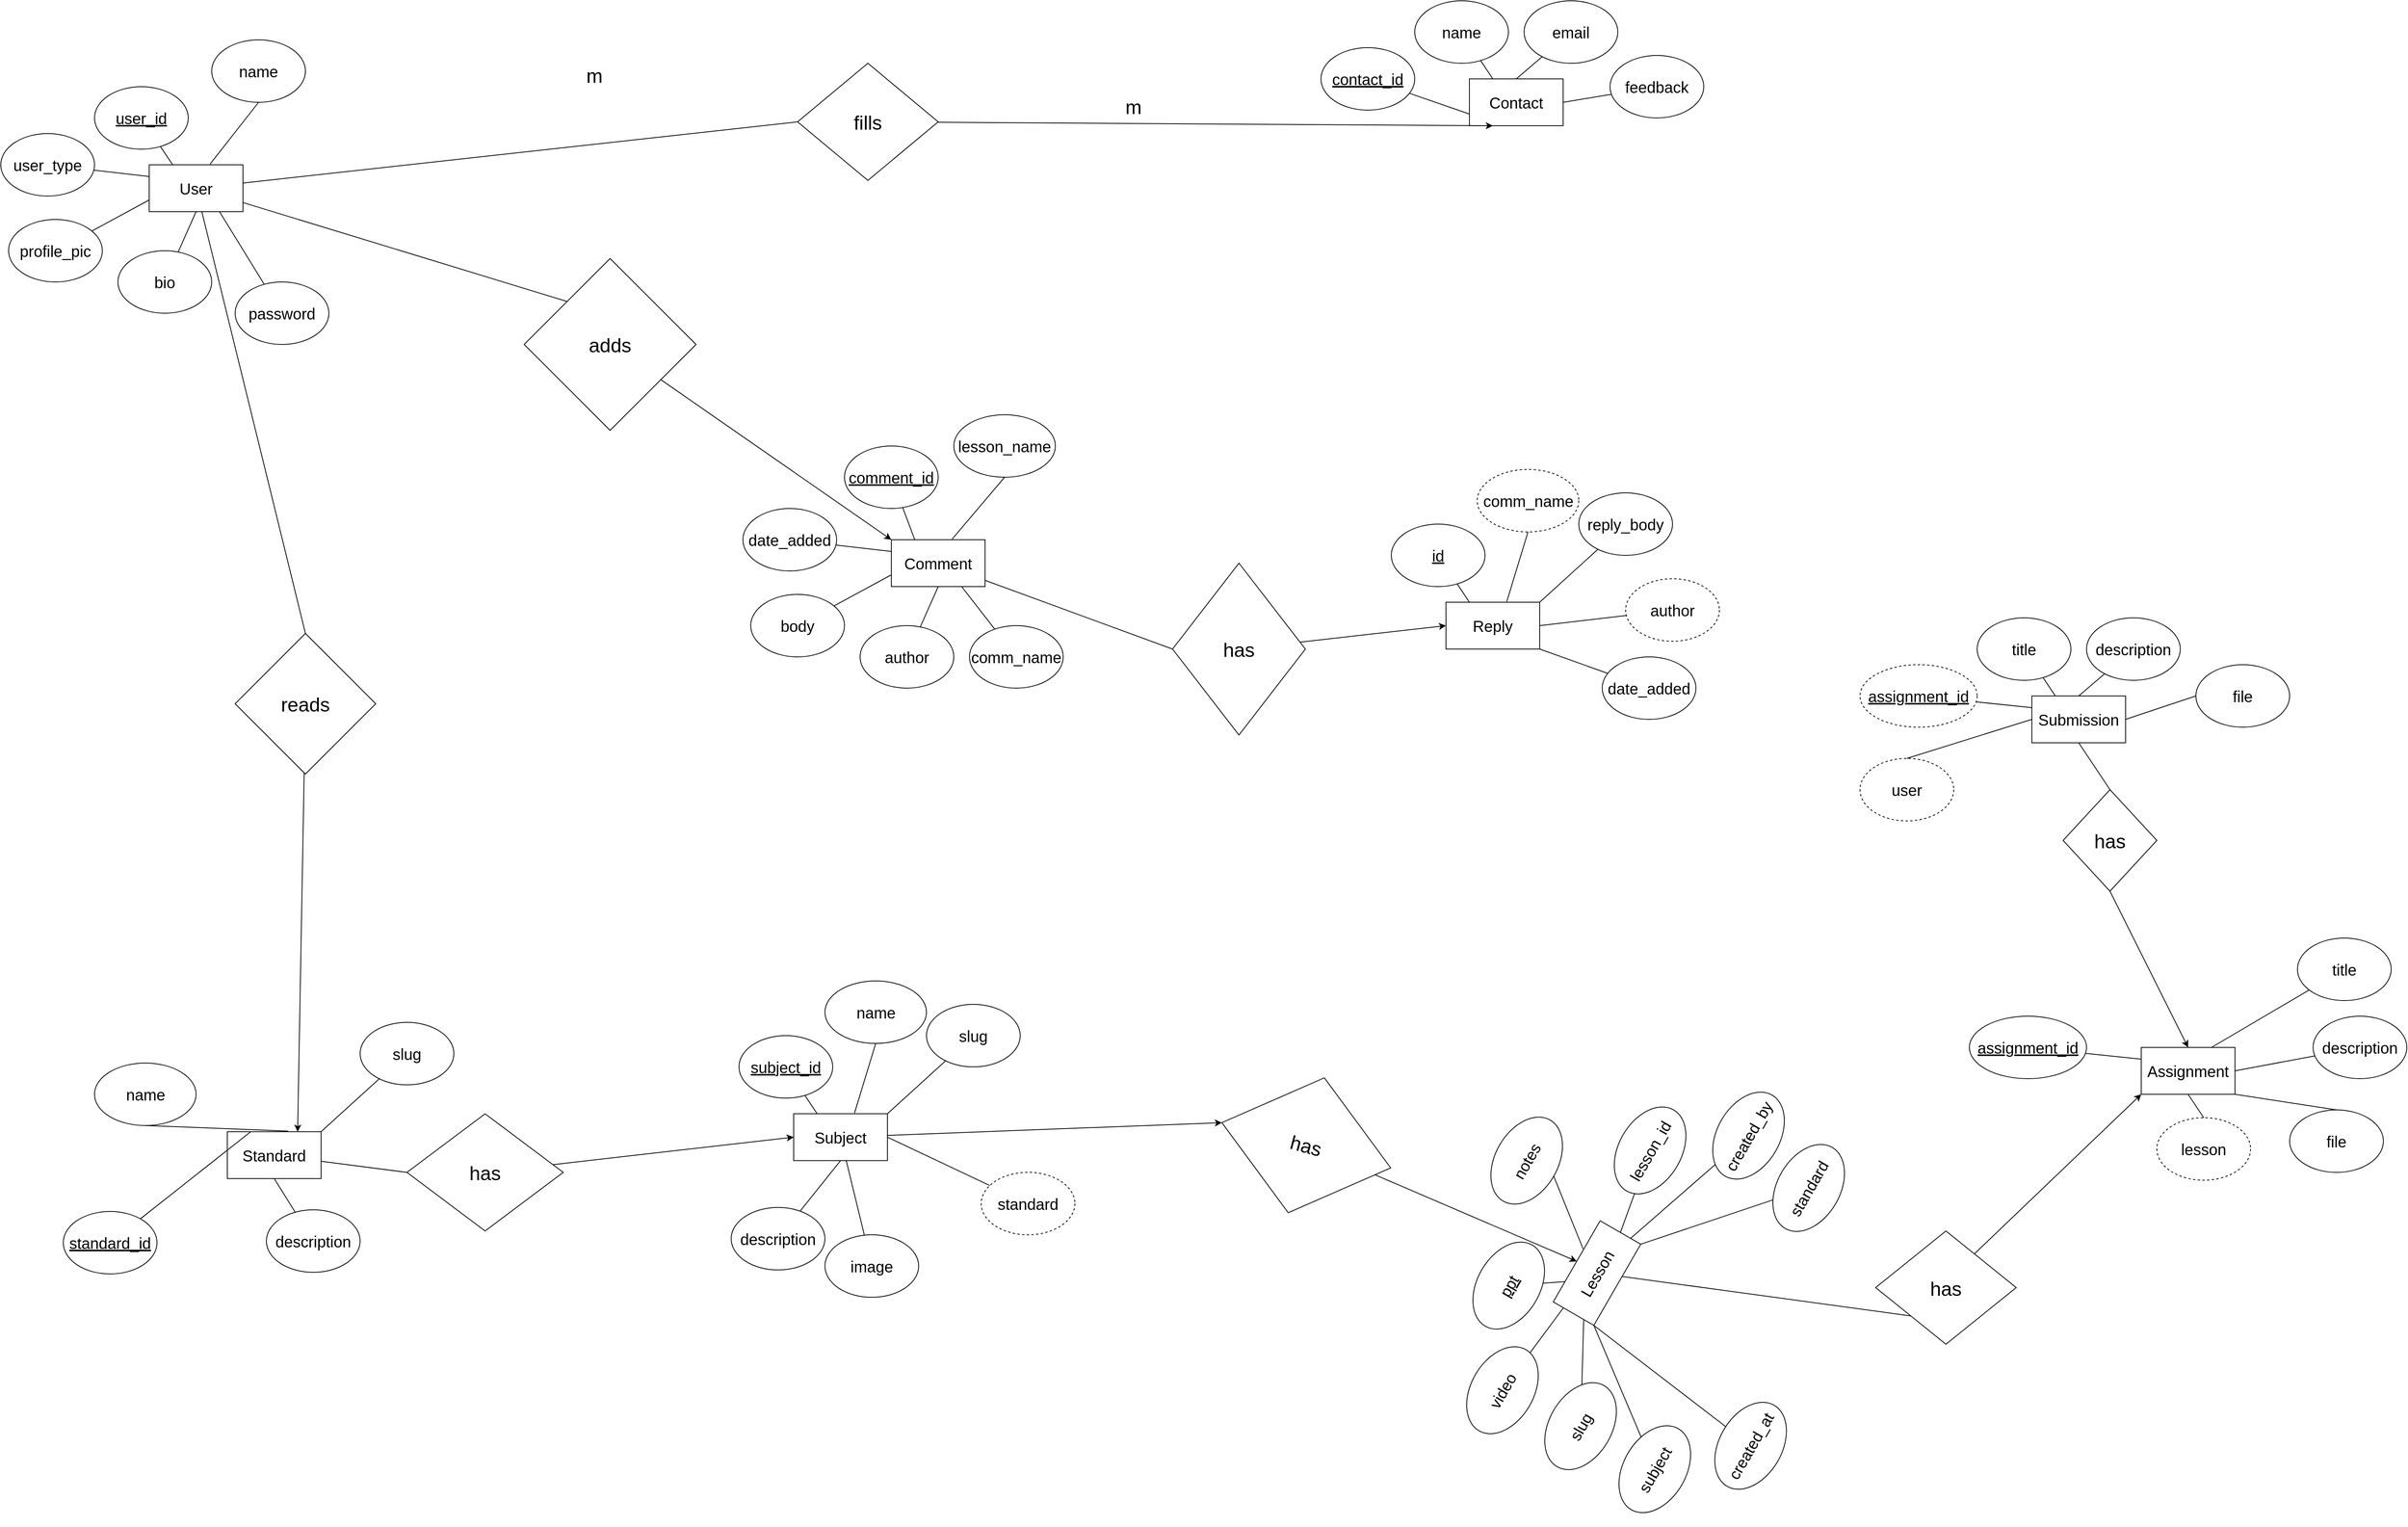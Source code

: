 <mxfile>
    <diagram id="Q6H8XPNYbtDZHGbil2yH" name="Page-1">
        <mxGraphModel dx="4285" dy="1834" grid="1" gridSize="10" guides="1" tooltips="1" connect="1" arrows="1" fold="1" page="1" pageScale="1" pageWidth="850" pageHeight="1100" math="0" shadow="0">
            <root>
                <mxCell id="0"/>
                <mxCell id="1" parent="0"/>
                <mxCell id="144" value="" style="group" parent="1" vertex="1" connectable="0">
                    <mxGeometry x="-30" y="160" width="420" height="390" as="geometry"/>
                </mxCell>
                <mxCell id="4" value="&lt;font style=&quot;font-size: 20px&quot;&gt;User&lt;/font&gt;" style="rounded=0;whiteSpace=wrap;html=1;fontSize=13;" parent="144" vertex="1">
                    <mxGeometry x="190" y="160" width="120" height="60" as="geometry"/>
                </mxCell>
                <mxCell id="38" style="edgeStyle=none;html=1;entryX=0.25;entryY=0;entryDx=0;entryDy=0;fontSize=20;endArrow=0;endFill=1;" parent="144" source="5" target="4" edge="1">
                    <mxGeometry relative="1" as="geometry"/>
                </mxCell>
                <mxCell id="5" value="&lt;u&gt;user_id&lt;/u&gt;" style="ellipse;whiteSpace=wrap;html=1;fontSize=20;" parent="144" vertex="1">
                    <mxGeometry x="120" y="60" width="120" height="80" as="geometry"/>
                </mxCell>
                <mxCell id="39" style="edgeStyle=none;html=1;entryX=0;entryY=0.25;entryDx=0;entryDy=0;fontSize=20;endArrow=0&#10;;endFill=1;" parent="144" source="6" target="4" edge="1">
                    <mxGeometry relative="1" as="geometry"/>
                </mxCell>
                <mxCell id="6" value="user_type" style="ellipse;whiteSpace=wrap;html=1;fontSize=20;" parent="144" vertex="1">
                    <mxGeometry y="120" width="120" height="80" as="geometry"/>
                </mxCell>
                <mxCell id="40" style="edgeStyle=none;html=1;entryX=0;entryY=0.75;entryDx=0;entryDy=0;fontSize=20;endArrow=0;endFill=1;" parent="144" source="7" target="4" edge="1">
                    <mxGeometry relative="1" as="geometry"/>
                </mxCell>
                <mxCell id="7" value="profile_pic" style="ellipse;whiteSpace=wrap;html=1;fontSize=20;" parent="144" vertex="1">
                    <mxGeometry x="10" y="230" width="120" height="80" as="geometry"/>
                </mxCell>
                <mxCell id="41" style="edgeStyle=none;shape=connector;rounded=1;html=1;entryX=0.5;entryY=1;entryDx=0;entryDy=0;labelBackgroundColor=default;fontFamily=Helvetica;fontSize=20;fontColor=default;endArrow=0;endFill=1;strokeColor=default;" parent="144" source="8" target="4" edge="1">
                    <mxGeometry relative="1" as="geometry"/>
                </mxCell>
                <mxCell id="8" value="bio" style="ellipse;whiteSpace=wrap;html=1;fontSize=20;" parent="144" vertex="1">
                    <mxGeometry x="150" y="270" width="120" height="80" as="geometry"/>
                </mxCell>
                <mxCell id="9" value="name" style="ellipse;whiteSpace=wrap;html=1;fontSize=20;" parent="144" vertex="1">
                    <mxGeometry x="270" width="120" height="80" as="geometry"/>
                </mxCell>
                <mxCell id="31" value="" style="endArrow=none;html=1;fontSize=20;exitX=0.649;exitY=-0.014;exitDx=0;exitDy=0;entryX=0.5;entryY=1;entryDx=0;entryDy=0;exitPerimeter=0;" parent="144" source="4" target="9" edge="1">
                    <mxGeometry width="50" height="50" relative="1" as="geometry">
                        <mxPoint x="260" y="120" as="sourcePoint"/>
                        <mxPoint x="310" y="70" as="targetPoint"/>
                    </mxGeometry>
                </mxCell>
                <mxCell id="10" value="password" style="ellipse;whiteSpace=wrap;html=1;fontSize=20;" parent="144" vertex="1">
                    <mxGeometry x="300" y="310" width="120" height="80" as="geometry"/>
                </mxCell>
                <mxCell id="42" style="edgeStyle=none;shape=connector;rounded=1;html=1;entryX=0.75;entryY=1;entryDx=0;entryDy=0;labelBackgroundColor=default;fontFamily=Helvetica;fontSize=20;fontColor=default;endArrow=0;endFill=1;strokeColor=default;" parent="144" source="10" target="4" edge="1">
                    <mxGeometry relative="1" as="geometry"/>
                </mxCell>
                <mxCell id="147" value="" style="group" parent="1" vertex="1" connectable="0">
                    <mxGeometry x="920" y="640" width="410" height="350" as="geometry"/>
                </mxCell>
                <mxCell id="68" value="&lt;font style=&quot;font-size: 20px&quot;&gt;Comment&lt;/font&gt;" style="rounded=0;whiteSpace=wrap;html=1;fontSize=13;" parent="147" vertex="1">
                    <mxGeometry x="190" y="160" width="120" height="60" as="geometry"/>
                </mxCell>
                <mxCell id="69" style="edgeStyle=none;html=1;entryX=0.25;entryY=0;entryDx=0;entryDy=0;fontSize=20;endArrow=0;endFill=1;" parent="147" source="70" target="68" edge="1">
                    <mxGeometry relative="1" as="geometry"/>
                </mxCell>
                <mxCell id="70" value="&lt;u&gt;comment_id&lt;/u&gt;" style="ellipse;whiteSpace=wrap;html=1;fontSize=20;" parent="147" vertex="1">
                    <mxGeometry x="130" y="40" width="120" height="80" as="geometry"/>
                </mxCell>
                <mxCell id="71" style="edgeStyle=none;html=1;entryX=0;entryY=0.25;entryDx=0;entryDy=0;fontSize=20;endArrow=0&#10;;endFill=1;" parent="147" source="72" target="68" edge="1">
                    <mxGeometry relative="1" as="geometry"/>
                </mxCell>
                <mxCell id="72" value="date_added" style="ellipse;whiteSpace=wrap;html=1;fontSize=20;" parent="147" vertex="1">
                    <mxGeometry y="120" width="120" height="80" as="geometry"/>
                </mxCell>
                <mxCell id="73" style="edgeStyle=none;html=1;entryX=0;entryY=0.75;entryDx=0;entryDy=0;fontSize=20;endArrow=0;endFill=1;" parent="147" source="74" target="68" edge="1">
                    <mxGeometry relative="1" as="geometry"/>
                </mxCell>
                <mxCell id="74" value="body" style="ellipse;whiteSpace=wrap;html=1;fontSize=20;" parent="147" vertex="1">
                    <mxGeometry x="10" y="230" width="120" height="80" as="geometry"/>
                </mxCell>
                <mxCell id="75" style="edgeStyle=none;shape=connector;rounded=1;html=1;entryX=0.5;entryY=1;entryDx=0;entryDy=0;labelBackgroundColor=default;fontFamily=Helvetica;fontSize=20;fontColor=default;endArrow=0;endFill=1;strokeColor=default;" parent="147" source="76" target="68" edge="1">
                    <mxGeometry relative="1" as="geometry"/>
                </mxCell>
                <mxCell id="76" value="author" style="ellipse;whiteSpace=wrap;html=1;fontSize=20;" parent="147" vertex="1">
                    <mxGeometry x="150" y="270" width="120" height="80" as="geometry"/>
                </mxCell>
                <mxCell id="77" value="lesson_name" style="ellipse;whiteSpace=wrap;html=1;fontSize=20;" parent="147" vertex="1">
                    <mxGeometry x="270" width="130" height="80" as="geometry"/>
                </mxCell>
                <mxCell id="78" style="edgeStyle=none;shape=connector;rounded=1;html=1;entryX=0.75;entryY=1;entryDx=0;entryDy=0;labelBackgroundColor=default;fontFamily=Helvetica;fontSize=20;fontColor=default;endArrow=0;endFill=1;strokeColor=default;" parent="147" source="79" target="68" edge="1">
                    <mxGeometry relative="1" as="geometry"/>
                </mxCell>
                <mxCell id="79" value="comm_name" style="ellipse;whiteSpace=wrap;html=1;fontSize=20;" parent="147" vertex="1">
                    <mxGeometry x="290" y="270" width="120" height="80" as="geometry"/>
                </mxCell>
                <mxCell id="80" value="" style="endArrow=none;html=1;fontSize=20;exitX=0.649;exitY=-0.014;exitDx=0;exitDy=0;entryX=0.5;entryY=1;entryDx=0;entryDy=0;exitPerimeter=0;" parent="147" source="68" target="77" edge="1">
                    <mxGeometry width="50" height="50" relative="1" as="geometry">
                        <mxPoint x="260" y="120" as="sourcePoint"/>
                        <mxPoint x="310" y="70" as="targetPoint"/>
                    </mxGeometry>
                </mxCell>
                <mxCell id="149" value="" style="group" parent="1" vertex="1" connectable="0">
                    <mxGeometry x="1750" y="710" width="420" height="320" as="geometry"/>
                </mxCell>
                <mxCell id="81" value="&lt;font style=&quot;font-size: 20px&quot;&gt;Reply&lt;/font&gt;" style="rounded=0;whiteSpace=wrap;html=1;fontSize=13;" parent="149" vertex="1">
                    <mxGeometry x="70" y="170" width="120" height="60" as="geometry"/>
                </mxCell>
                <mxCell id="82" style="edgeStyle=none;html=1;entryX=0.25;entryY=0;entryDx=0;entryDy=0;fontSize=20;endArrow=0;endFill=1;" parent="149" source="83" target="81" edge="1">
                    <mxGeometry relative="1" as="geometry"/>
                </mxCell>
                <mxCell id="83" value="&lt;u&gt;id&lt;/u&gt;" style="ellipse;whiteSpace=wrap;html=1;fontSize=20;" parent="149" vertex="1">
                    <mxGeometry y="70" width="120" height="80" as="geometry"/>
                </mxCell>
                <mxCell id="84" style="edgeStyle=none;html=1;entryX=1;entryY=1;entryDx=0;entryDy=0;fontSize=20;endArrow=0&#10;;endFill=1;" parent="149" source="85" target="81" edge="1">
                    <mxGeometry relative="1" as="geometry"/>
                </mxCell>
                <mxCell id="85" value="date_added" style="ellipse;whiteSpace=wrap;html=1;fontSize=20;" parent="149" vertex="1">
                    <mxGeometry x="270" y="240" width="120" height="80" as="geometry"/>
                </mxCell>
                <mxCell id="88" style="edgeStyle=none;shape=connector;rounded=1;html=1;entryX=1;entryY=0.5;entryDx=0;entryDy=0;labelBackgroundColor=default;fontFamily=Helvetica;fontSize=20;fontColor=default;endArrow=0;endFill=1;strokeColor=default;" parent="149" source="89" target="81" edge="1">
                    <mxGeometry relative="1" as="geometry"/>
                </mxCell>
                <mxCell id="89" value="author" style="ellipse;whiteSpace=wrap;html=1;fontSize=20;dashed=1;" parent="149" vertex="1">
                    <mxGeometry x="300" y="140" width="120" height="80" as="geometry"/>
                </mxCell>
                <mxCell id="90" value="comm_name" style="ellipse;whiteSpace=dotted;html=1;fontSize=20;dashed=1;" parent="149" vertex="1">
                    <mxGeometry x="110" width="130" height="80" as="geometry"/>
                </mxCell>
                <mxCell id="91" style="edgeStyle=none;shape=connector;rounded=1;html=1;entryX=1;entryY=0;entryDx=0;entryDy=0;labelBackgroundColor=default;fontFamily=Helvetica;fontSize=20;fontColor=default;endArrow=0;endFill=1;strokeColor=default;" parent="149" source="92" target="81" edge="1">
                    <mxGeometry relative="1" as="geometry"/>
                </mxCell>
                <mxCell id="92" value="reply_body" style="ellipse;whiteSpace=wrap;html=1;fontSize=20;" parent="149" vertex="1">
                    <mxGeometry x="240" y="30" width="120" height="80" as="geometry"/>
                </mxCell>
                <mxCell id="93" value="" style="endArrow=none;html=1;fontSize=20;exitX=0.649;exitY=-0.014;exitDx=0;exitDy=0;entryX=0.5;entryY=1;entryDx=0;entryDy=0;exitPerimeter=0;" parent="149" source="81" target="90" edge="1">
                    <mxGeometry width="50" height="50" relative="1" as="geometry">
                        <mxPoint x="140" y="130" as="sourcePoint"/>
                        <mxPoint x="190" y="80" as="targetPoint"/>
                    </mxGeometry>
                </mxCell>
                <mxCell id="157" style="edgeStyle=none;rounded=0;html=1;entryX=0;entryY=0;entryDx=0;entryDy=0;fontSize=25;startArrow=none;" parent="1" source="158" target="68" edge="1">
                    <mxGeometry relative="1" as="geometry"/>
                </mxCell>
                <mxCell id="158" value="adds" style="rhombus;whiteSpace=wrap;html=1;fontSize=25;" parent="1" vertex="1">
                    <mxGeometry x="640" y="440" width="220" height="220" as="geometry"/>
                </mxCell>
                <mxCell id="159" value="" style="edgeStyle=none;rounded=0;html=1;entryX=0;entryY=0;entryDx=0;entryDy=0;fontSize=25;endArrow=none;" parent="1" source="4" target="158" edge="1">
                    <mxGeometry relative="1" as="geometry">
                        <mxPoint x="293.729" y="210" as="sourcePoint"/>
                        <mxPoint x="1110" y="770" as="targetPoint"/>
                    </mxGeometry>
                </mxCell>
                <mxCell id="160" style="edgeStyle=none;rounded=0;html=1;entryX=0;entryY=0.5;entryDx=0;entryDy=0;fontSize=25;startArrow=none;" parent="1" source="161" target="81" edge="1">
                    <mxGeometry relative="1" as="geometry"/>
                </mxCell>
                <mxCell id="161" value="has" style="rhombus;whiteSpace=wrap;html=1;fontSize=25;" parent="1" vertex="1">
                    <mxGeometry x="1470" y="830" width="170" height="220" as="geometry"/>
                </mxCell>
                <mxCell id="162" value="" style="edgeStyle=none;rounded=0;html=1;entryX=0;entryY=0.5;entryDx=0;entryDy=0;fontSize=25;endArrow=none;" parent="1" source="68" target="161" edge="1">
                    <mxGeometry relative="1" as="geometry">
                        <mxPoint x="1230" y="812.353" as="sourcePoint"/>
                        <mxPoint x="1850" y="940" as="targetPoint"/>
                    </mxGeometry>
                </mxCell>
                <mxCell id="215" value="" style="group" parent="1" vertex="1" connectable="0">
                    <mxGeometry x="1660" y="110" width="490" height="160" as="geometry"/>
                </mxCell>
                <mxCell id="216" value="&lt;font style=&quot;font-size: 20px&quot;&gt;Contact&lt;/font&gt;" style="rounded=0;whiteSpace=wrap;html=1;fontSize=13;" parent="215" vertex="1">
                    <mxGeometry x="190" y="100" width="120" height="60" as="geometry"/>
                </mxCell>
                <mxCell id="217" style="edgeStyle=none;shape=connector;rounded=1;html=1;entryX=0.25;entryY=0;entryDx=0;entryDy=0;labelBackgroundColor=default;fontFamily=Helvetica;fontSize=20;fontColor=default;endArrow=0;endFill=1;strokeColor=default;" parent="215" source="218" target="216" edge="1">
                    <mxGeometry relative="1" as="geometry"/>
                </mxCell>
                <mxCell id="218" value="name" style="ellipse;whiteSpace=wrap;html=1;fontSize=20;" parent="215" vertex="1">
                    <mxGeometry x="120" width="120" height="80" as="geometry"/>
                </mxCell>
                <mxCell id="219" style="edgeStyle=none;shape=connector;rounded=1;html=1;entryX=0;entryY=0.75;entryDx=0;entryDy=0;labelBackgroundColor=default;fontFamily=Helvetica;fontSize=20;fontColor=default;endArrow=0;endFill=1;strokeColor=default;" parent="215" source="220" target="216" edge="1">
                    <mxGeometry relative="1" as="geometry"/>
                </mxCell>
                <mxCell id="220" value="&lt;u&gt;contact_id&lt;/u&gt;" style="ellipse;whiteSpace=wrap;html=1;fontSize=20;" parent="215" vertex="1">
                    <mxGeometry y="60" width="120" height="80" as="geometry"/>
                </mxCell>
                <mxCell id="221" style="edgeStyle=none;shape=connector;rounded=1;html=1;entryX=0.5;entryY=0;entryDx=0;entryDy=0;labelBackgroundColor=default;fontFamily=Helvetica;fontSize=20;fontColor=default;endArrow=0;endFill=1;strokeColor=default;" parent="215" source="222" target="216" edge="1">
                    <mxGeometry relative="1" as="geometry"/>
                </mxCell>
                <mxCell id="222" value="email" style="ellipse;whiteSpace=wrap;html=1;fontSize=20;" parent="215" vertex="1">
                    <mxGeometry x="260" width="120" height="80" as="geometry"/>
                </mxCell>
                <mxCell id="223" style="edgeStyle=none;shape=connector;rounded=1;html=1;entryX=1;entryY=0.5;entryDx=0;entryDy=0;labelBackgroundColor=default;fontFamily=Helvetica;fontSize=20;fontColor=default;endArrow=0;endFill=1;strokeColor=default;" parent="215" source="224" target="216" edge="1">
                    <mxGeometry relative="1" as="geometry"/>
                </mxCell>
                <mxCell id="224" value="feedback" style="ellipse;whiteSpace=wrap;html=1;fontSize=20;" parent="215" vertex="1">
                    <mxGeometry x="370" y="70" width="120" height="80" as="geometry"/>
                </mxCell>
                <mxCell id="225" value="" style="group" parent="1" vertex="1" connectable="0">
                    <mxGeometry x="190" y="1387.91" width="360" height="350" as="geometry"/>
                </mxCell>
                <mxCell id="226" value="&lt;font style=&quot;font-size: 20px&quot;&gt;Standard&lt;/font&gt;" style="rounded=0;whiteSpace=wrap;html=1;fontSize=13;" parent="225" vertex="1">
                    <mxGeometry x="70" y="170" width="120" height="60" as="geometry"/>
                </mxCell>
                <mxCell id="230" style="edgeStyle=none;shape=connector;rounded=1;html=1;entryX=1;entryY=0;entryDx=0;entryDy=0;labelBackgroundColor=default;fontFamily=Helvetica;fontSize=20;fontColor=default;endArrow=0;endFill=1;strokeColor=default;" parent="225" source="231" target="226" edge="1">
                    <mxGeometry relative="1" as="geometry"/>
                </mxCell>
                <mxCell id="231" value="slug" style="ellipse;whiteSpace=wrap;html=1;fontSize=20;" parent="225" vertex="1">
                    <mxGeometry x="240" y="30" width="120" height="80" as="geometry"/>
                </mxCell>
                <mxCell id="233" style="edgeStyle=none;html=1;entryX=0.5;entryY=1;entryDx=0;entryDy=0;fontSize=20;endArrow=0&#10;;endFill=1;" parent="225" source="234" target="226" edge="1">
                    <mxGeometry relative="1" as="geometry">
                        <mxPoint x="40" y="260" as="targetPoint"/>
                    </mxGeometry>
                </mxCell>
                <mxCell id="234" value="description" style="ellipse;whiteSpace=wrap;html=1;fontSize=20;" parent="225" vertex="1">
                    <mxGeometry x="120" y="270" width="120" height="80" as="geometry"/>
                </mxCell>
                <mxCell id="235" value="" style="group" parent="1" vertex="1" connectable="0">
                    <mxGeometry x="915" y="1364.91" width="420" height="405" as="geometry"/>
                </mxCell>
                <mxCell id="236" value="&lt;font style=&quot;font-size: 20px&quot;&gt;Subject&lt;/font&gt;" style="rounded=0;whiteSpace=wrap;html=1;fontSize=13;" parent="235" vertex="1">
                    <mxGeometry x="70" y="170" width="120" height="60" as="geometry"/>
                </mxCell>
                <mxCell id="237" style="edgeStyle=none;html=1;entryX=0.25;entryY=0;entryDx=0;entryDy=0;fontSize=20;endArrow=0;endFill=1;" parent="235" source="238" target="236" edge="1">
                    <mxGeometry relative="1" as="geometry"/>
                </mxCell>
                <mxCell id="238" value="&lt;u&gt;subject_id&lt;/u&gt;" style="ellipse;whiteSpace=wrap;html=1;fontSize=20;" parent="235" vertex="1">
                    <mxGeometry y="70" width="120" height="80" as="geometry"/>
                </mxCell>
                <mxCell id="241" style="edgeStyle=none;shape=connector;rounded=1;html=1;entryX=1;entryY=0.5;entryDx=0;entryDy=0;labelBackgroundColor=default;fontFamily=Helvetica;fontSize=20;fontColor=default;endArrow=0;endFill=1;strokeColor=default;" parent="235" source="242" target="236" edge="1">
                    <mxGeometry relative="1" as="geometry"/>
                </mxCell>
                <mxCell id="242" value="standard" style="ellipse;whiteSpace=wrap;html=1;fontSize=20;dashed=1;" parent="235" vertex="1">
                    <mxGeometry x="310" y="245" width="120" height="80" as="geometry"/>
                </mxCell>
                <mxCell id="243" value="name" style="ellipse;whiteSpace=dotted;html=1;fontSize=20;" parent="235" vertex="1">
                    <mxGeometry x="110" width="130" height="80" as="geometry"/>
                </mxCell>
                <mxCell id="244" style="edgeStyle=none;shape=connector;rounded=1;html=1;entryX=1;entryY=0;entryDx=0;entryDy=0;labelBackgroundColor=default;fontFamily=Helvetica;fontSize=20;fontColor=default;endArrow=0;endFill=1;strokeColor=default;" parent="235" source="245" target="236" edge="1">
                    <mxGeometry relative="1" as="geometry"/>
                </mxCell>
                <mxCell id="245" value="slug" style="ellipse;whiteSpace=wrap;html=1;fontSize=20;" parent="235" vertex="1">
                    <mxGeometry x="240" y="30" width="120" height="80" as="geometry"/>
                </mxCell>
                <mxCell id="246" value="" style="endArrow=none;html=1;fontSize=20;exitX=0.649;exitY=-0.014;exitDx=0;exitDy=0;entryX=0.5;entryY=1;entryDx=0;entryDy=0;exitPerimeter=0;" parent="235" source="236" target="243" edge="1">
                    <mxGeometry width="50" height="50" relative="1" as="geometry">
                        <mxPoint x="140" y="130" as="sourcePoint"/>
                        <mxPoint x="190" y="80" as="targetPoint"/>
                    </mxGeometry>
                </mxCell>
                <mxCell id="247" style="edgeStyle=none;html=1;entryX=0.5;entryY=1;entryDx=0;entryDy=0;fontSize=20;endArrow=0&#10;;endFill=1;" parent="235" source="248" target="236" edge="1">
                    <mxGeometry relative="1" as="geometry">
                        <mxPoint x="40" y="260" as="targetPoint"/>
                    </mxGeometry>
                </mxCell>
                <mxCell id="248" value="description" style="ellipse;whiteSpace=wrap;html=1;fontSize=20;" parent="235" vertex="1">
                    <mxGeometry x="-10" y="290" width="120" height="80" as="geometry"/>
                </mxCell>
                <mxCell id="240" value="image" style="ellipse;whiteSpace=wrap;html=1;fontSize=20;" parent="235" vertex="1">
                    <mxGeometry x="110" y="325" width="120" height="80" as="geometry"/>
                </mxCell>
                <mxCell id="239" style="edgeStyle=none;html=1;fontSize=20;endArrow=0&#10;;endFill=1;" parent="235" source="240" target="236" edge="1">
                    <mxGeometry relative="1" as="geometry"/>
                </mxCell>
                <mxCell id="327" value="" style="group" parent="1" vertex="1" connectable="0">
                    <mxGeometry x="2490" y="1350" width="530" height="270" as="geometry"/>
                </mxCell>
                <mxCell id="328" value="&lt;font style=&quot;font-size: 20px&quot;&gt;Assignment&lt;/font&gt;" style="rounded=0;whiteSpace=wrap;html=1;fontSize=13;" parent="327" vertex="1">
                    <mxGeometry x="220" y="100" width="120" height="60" as="geometry"/>
                </mxCell>
                <mxCell id="329" style="edgeStyle=none;shape=connector;rounded=1;html=1;entryX=0.75;entryY=0;entryDx=0;entryDy=0;labelBackgroundColor=default;fontFamily=Helvetica;fontSize=20;fontColor=default;endArrow=0;endFill=1;strokeColor=default;" parent="327" source="330" target="328" edge="1">
                    <mxGeometry relative="1" as="geometry"/>
                </mxCell>
                <mxCell id="330" value="title" style="ellipse;whiteSpace=wrap;html=1;fontSize=20;" parent="327" vertex="1">
                    <mxGeometry x="420" y="-40" width="120" height="80" as="geometry"/>
                </mxCell>
                <mxCell id="331" style="edgeStyle=none;shape=connector;rounded=1;html=1;entryX=0;entryY=0.25;entryDx=0;entryDy=0;labelBackgroundColor=default;fontFamily=Helvetica;fontSize=20;fontColor=default;endArrow=0;endFill=1;strokeColor=default;" parent="327" source="332" target="328" edge="1">
                    <mxGeometry relative="1" as="geometry"/>
                </mxCell>
                <mxCell id="332" value="&lt;u&gt;assignment_id&lt;/u&gt;" style="ellipse;whiteSpace=wrap;html=1;fontSize=20;" parent="327" vertex="1">
                    <mxGeometry y="60" width="150" height="80" as="geometry"/>
                </mxCell>
                <mxCell id="333" style="edgeStyle=none;shape=connector;rounded=1;html=1;entryX=1;entryY=0.5;entryDx=0;entryDy=0;labelBackgroundColor=default;fontFamily=Helvetica;fontSize=20;fontColor=default;endArrow=0;endFill=1;strokeColor=default;" parent="327" source="334" target="328" edge="1">
                    <mxGeometry relative="1" as="geometry"/>
                </mxCell>
                <mxCell id="334" value="description" style="ellipse;whiteSpace=wrap;html=1;fontSize=20;" parent="327" vertex="1">
                    <mxGeometry x="440" y="60" width="120" height="80" as="geometry"/>
                </mxCell>
                <mxCell id="337" value="&lt;font style=&quot;font-size: 20px&quot;&gt;file&lt;/font&gt;" style="ellipse;whiteSpace=wrap;html=1;" parent="327" vertex="1">
                    <mxGeometry x="410" y="180" width="120" height="80" as="geometry"/>
                </mxCell>
                <mxCell id="338" value="&lt;font style=&quot;font-size: 20px&quot;&gt;lesson&lt;/font&gt;" style="ellipse;whiteSpace=wrap;html=1;dashed=1;" parent="327" vertex="1">
                    <mxGeometry x="240" y="190" width="120" height="80" as="geometry"/>
                </mxCell>
                <mxCell id="339" style="edgeStyle=none;shape=connector;rounded=1;html=1;entryX=0.5;entryY=1;entryDx=0;entryDy=0;labelBackgroundColor=default;fontFamily=Helvetica;fontSize=20;fontColor=default;endArrow=0;endFill=1;strokeColor=default;exitX=0.5;exitY=0;exitDx=0;exitDy=0;" parent="327" source="338" target="328" edge="1">
                    <mxGeometry relative="1" as="geometry">
                        <mxPoint x="149.824" y="130.118" as="sourcePoint"/>
                        <mxPoint x="230" y="155" as="targetPoint"/>
                    </mxGeometry>
                </mxCell>
                <mxCell id="340" style="edgeStyle=none;shape=connector;rounded=1;html=1;entryX=1;entryY=1;entryDx=0;entryDy=0;labelBackgroundColor=default;fontFamily=Helvetica;fontSize=20;fontColor=default;endArrow=0;endFill=1;strokeColor=default;exitX=0.5;exitY=0;exitDx=0;exitDy=0;" parent="327" source="337" target="328" edge="1">
                    <mxGeometry relative="1" as="geometry">
                        <mxPoint x="380" y="200" as="sourcePoint"/>
                        <mxPoint x="360" y="170" as="targetPoint"/>
                        <Array as="points"/>
                    </mxGeometry>
                </mxCell>
                <mxCell id="375" style="edgeStyle=none;rounded=0;html=1;entryX=0;entryY=1;entryDx=0;entryDy=0;fontSize=25;startArrow=none;" parent="1" source="376" target="328" edge="1">
                    <mxGeometry relative="1" as="geometry">
                        <Array as="points">
                            <mxPoint x="2480" y="1730"/>
                        </Array>
                    </mxGeometry>
                </mxCell>
                <mxCell id="341" value="&lt;font style=&quot;font-size: 20px&quot;&gt;Lesson&lt;/font&gt;" style="rounded=0;whiteSpace=wrap;html=1;fontSize=13;rotation=-60;" parent="1" vertex="1">
                    <mxGeometry x="1953.326" y="1708.905" width="120" height="60" as="geometry"/>
                </mxCell>
                <mxCell id="342" style="edgeStyle=none;html=1;entryX=0.25;entryY=0;entryDx=0;entryDy=0;fontSize=20;endArrow=0;endFill=1;" parent="1" source="343" target="341" edge="1">
                    <mxGeometry relative="1" as="geometry"/>
                </mxCell>
                <mxCell id="343" value="&lt;u&gt;ppt&lt;/u&gt;" style="ellipse;whiteSpace=wrap;html=1;fontSize=20;rotation=-60;" parent="1" vertex="1">
                    <mxGeometry x="1840.326" y="1714.905" width="120" height="80" as="geometry"/>
                </mxCell>
                <mxCell id="344" style="edgeStyle=none;html=1;entryX=0;entryY=0.25;entryDx=0;entryDy=0;fontSize=20;endArrow=0&#10;;endFill=1;" parent="1" source="345" target="341" edge="1">
                    <mxGeometry relative="1" as="geometry"/>
                </mxCell>
                <mxCell id="345" value="video" style="ellipse;whiteSpace=wrap;html=1;fontSize=20;rotation=-60;" parent="1" vertex="1">
                    <mxGeometry x="1832.326" y="1848.905" width="120" height="80" as="geometry"/>
                </mxCell>
                <mxCell id="346" style="edgeStyle=none;html=1;entryX=0;entryY=0.75;entryDx=0;entryDy=0;fontSize=20;endArrow=0;endFill=1;" parent="1" source="347" target="341" edge="1">
                    <mxGeometry relative="1" as="geometry"/>
                </mxCell>
                <mxCell id="347" value="slug" style="ellipse;whiteSpace=wrap;html=1;fontSize=20;rotation=-60;" parent="1" vertex="1">
                    <mxGeometry x="1932.326" y="1894.905" width="120" height="80" as="geometry"/>
                </mxCell>
                <mxCell id="349" value="notes" style="ellipse;whiteSpace=wrap;html=1;fontSize=20;rotation=-60;" parent="1" vertex="1">
                    <mxGeometry x="1863.326" y="1554.905" width="120" height="80" as="geometry"/>
                </mxCell>
                <mxCell id="350" style="edgeStyle=none;shape=connector;rounded=1;html=1;entryX=0;entryY=1;entryDx=0;entryDy=0;labelBackgroundColor=default;fontFamily=Helvetica;fontSize=20;fontColor=default;endArrow=0;endFill=1;strokeColor=default;" parent="1" source="351" target="341" edge="1">
                    <mxGeometry relative="1" as="geometry"/>
                </mxCell>
                <mxCell id="351" value="subject" style="ellipse;whiteSpace=wrap;html=1;fontSize=20;rotation=-60;" parent="1" vertex="1">
                    <mxGeometry x="2027.326" y="1949.995" width="120" height="80" as="geometry"/>
                </mxCell>
                <mxCell id="352" value="" style="endArrow=none;html=1;fontSize=20;exitX=0.649;exitY=-0.014;exitDx=0;exitDy=0;entryX=0.5;entryY=1;entryDx=0;entryDy=0;exitPerimeter=0;" parent="1" source="341" target="349" edge="1">
                    <mxGeometry width="50" height="50" relative="1" as="geometry">
                        <mxPoint x="528.326" y="421.355" as="sourcePoint"/>
                        <mxPoint x="509.326" y="353.355" as="targetPoint"/>
                    </mxGeometry>
                </mxCell>
                <mxCell id="353" style="edgeStyle=none;shape=connector;rounded=1;html=1;entryX=1;entryY=0.5;entryDx=0;entryDy=0;labelBackgroundColor=default;fontFamily=Helvetica;fontSize=20;fontColor=default;endArrow=0;endFill=1;strokeColor=default;" parent="1" source="354" target="341" edge="1">
                    <mxGeometry relative="1" as="geometry"/>
                </mxCell>
                <mxCell id="354" value="lesson_id" style="ellipse;whiteSpace=wrap;html=1;fontFamily=Helvetica;fontSize=20;fontColor=default;rotation=-60;" parent="1" vertex="1">
                    <mxGeometry x="2021.326" y="1541.905" width="120" height="80" as="geometry"/>
                </mxCell>
                <mxCell id="355" style="edgeStyle=none;shape=connector;rounded=1;html=1;entryX=1;entryY=0.75;entryDx=0;entryDy=0;labelBackgroundColor=default;fontFamily=Helvetica;fontSize=20;fontColor=default;endArrow=0;endFill=1;strokeColor=default;" parent="1" source="356" target="341" edge="1">
                    <mxGeometry relative="1" as="geometry"/>
                </mxCell>
                <mxCell id="356" value="created_by" style="ellipse;whiteSpace=wrap;html=1;fontFamily=Helvetica;fontSize=20;fontColor=default;rotation=-60;" parent="1" vertex="1">
                    <mxGeometry x="2147.326" y="1522.905" width="120" height="80" as="geometry"/>
                </mxCell>
                <mxCell id="357" style="edgeStyle=none;shape=connector;rounded=1;html=1;entryX=1;entryY=1;entryDx=0;entryDy=0;labelBackgroundColor=default;fontFamily=Helvetica;fontSize=20;fontColor=default;endArrow=0;endFill=1;strokeColor=default;" parent="1" source="358" target="341" edge="1">
                    <mxGeometry relative="1" as="geometry"/>
                </mxCell>
                <mxCell id="358" value="standard" style="ellipse;whiteSpace=wrap;html=1;fontFamily=Helvetica;fontSize=20;fontColor=default;rotation=-60;" parent="1" vertex="1">
                    <mxGeometry x="2224.326" y="1589.905" width="120" height="80" as="geometry"/>
                </mxCell>
                <mxCell id="359" style="edgeStyle=none;shape=connector;rounded=1;html=1;entryX=0;entryY=1;entryDx=0;entryDy=0;labelBackgroundColor=default;fontFamily=Helvetica;fontSize=20;fontColor=default;endArrow=0;endFill=1;strokeColor=default;" parent="1" source="360" target="341" edge="1">
                    <mxGeometry relative="1" as="geometry"/>
                </mxCell>
                <mxCell id="360" value="created_at" style="ellipse;whiteSpace=wrap;html=1;fontFamily=Helvetica;fontSize=20;fontColor=default;rotation=-60;" parent="1" vertex="1">
                    <mxGeometry x="2149.996" y="1919.995" width="120" height="80" as="geometry"/>
                </mxCell>
                <mxCell id="361" style="edgeStyle=none;rounded=0;html=1;entryX=0.5;entryY=0;entryDx=0;entryDy=0;fontSize=20;startArrow=none;" parent="1" source="362" target="341" edge="1">
                    <mxGeometry relative="1" as="geometry"/>
                </mxCell>
                <mxCell id="362" value="&lt;font style=&quot;font-size: 25px&quot;&gt;has&lt;/font&gt;" style="rhombus;whiteSpace=wrap;html=1;fontSize=20;rotation=15;" parent="1" vertex="1">
                    <mxGeometry x="1529.326" y="1485.905" width="223.72" height="178.79" as="geometry"/>
                </mxCell>
                <mxCell id="365" style="edgeStyle=none;rounded=0;html=1;entryX=0;entryY=0.5;entryDx=0;entryDy=0;fontSize=25;" parent="1" source="236" target="362" edge="1">
                    <mxGeometry relative="1" as="geometry"/>
                </mxCell>
                <mxCell id="366" style="edgeStyle=none;rounded=0;html=1;entryX=0;entryY=0.5;entryDx=0;entryDy=0;fontSize=25;startArrow=none;" parent="1" source="367" target="236" edge="1">
                    <mxGeometry relative="1" as="geometry"/>
                </mxCell>
                <mxCell id="367" value="has" style="rhombus;whiteSpace=wrap;html=1;fontSize=25;" parent="1" vertex="1">
                    <mxGeometry x="490" y="1535" width="200" height="150" as="geometry"/>
                </mxCell>
                <mxCell id="368" value="" style="edgeStyle=none;rounded=0;html=1;entryX=0;entryY=0.5;entryDx=0;entryDy=0;fontSize=25;endArrow=none;" parent="1" source="226" target="367" edge="1">
                    <mxGeometry relative="1" as="geometry">
                        <mxPoint x="370" y="1688.364" as="sourcePoint"/>
                        <mxPoint x="860" y="1675" as="targetPoint"/>
                    </mxGeometry>
                </mxCell>
                <mxCell id="228" value="&lt;u&gt;standard_id&lt;/u&gt;" style="ellipse;whiteSpace=wrap;html=1;fontSize=20;" parent="1" vertex="1">
                    <mxGeometry x="50" y="1660" width="120" height="80" as="geometry"/>
                </mxCell>
                <mxCell id="227" style="edgeStyle=none;html=1;entryX=0.25;entryY=0;entryDx=0;entryDy=0;fontSize=20;endArrow=0;endFill=1;" parent="1" source="228" target="226" edge="1">
                    <mxGeometry relative="1" as="geometry"/>
                </mxCell>
                <mxCell id="229" value="name" style="ellipse;whiteSpace=dotted;html=1;fontSize=20;" parent="1" vertex="1">
                    <mxGeometry x="90" y="1470" width="130" height="80" as="geometry"/>
                </mxCell>
                <mxCell id="232" value="" style="endArrow=none;html=1;fontSize=20;exitX=0.649;exitY=-0.014;exitDx=0;exitDy=0;entryX=0.5;entryY=1;entryDx=0;entryDy=0;exitPerimeter=0;" parent="1" source="226" target="229" edge="1">
                    <mxGeometry width="50" height="50" relative="1" as="geometry">
                        <mxPoint x="320" y="1620" as="sourcePoint"/>
                        <mxPoint x="370" y="1570" as="targetPoint"/>
                    </mxGeometry>
                </mxCell>
                <mxCell id="369" style="edgeStyle=none;rounded=0;html=1;fontSize=25;entryX=0.75;entryY=0;entryDx=0;entryDy=0;startArrow=none;" parent="1" source="370" target="226" edge="1">
                    <mxGeometry relative="1" as="geometry">
                        <mxPoint x="340" y="1531.111" as="targetPoint"/>
                    </mxGeometry>
                </mxCell>
                <mxCell id="370" value="reads" style="rhombus;whiteSpace=wrap;html=1;fontSize=25;" parent="1" vertex="1">
                    <mxGeometry x="270" y="920" width="180" height="180" as="geometry"/>
                </mxCell>
                <mxCell id="371" value="" style="edgeStyle=none;rounded=0;html=1;fontSize=25;entryX=0.5;entryY=0;entryDx=0;entryDy=0;endArrow=none;" parent="1" source="4" target="370" edge="1">
                    <mxGeometry relative="1" as="geometry">
                        <mxPoint x="340" y="1660" as="targetPoint"/>
                        <mxPoint x="271.443" y="235" as="sourcePoint"/>
                    </mxGeometry>
                </mxCell>
                <mxCell id="372" style="edgeStyle=none;rounded=0;html=1;entryX=0.25;entryY=1;entryDx=0;entryDy=0;fontSize=25;startArrow=none;" parent="1" source="373" target="216" edge="1">
                    <mxGeometry relative="1" as="geometry"/>
                </mxCell>
                <mxCell id="373" value="fills" style="rhombus;whiteSpace=wrap;html=1;fontSize=25;" parent="1" vertex="1">
                    <mxGeometry x="990" y="190" width="180" height="150" as="geometry"/>
                </mxCell>
                <mxCell id="374" value="" style="edgeStyle=none;rounded=0;html=1;entryX=0;entryY=0.5;entryDx=0;entryDy=0;fontSize=25;endArrow=none;" parent="1" source="4" target="373" edge="1">
                    <mxGeometry relative="1" as="geometry">
                        <mxPoint x="330" y="207.422" as="sourcePoint"/>
                        <mxPoint x="1880" y="270" as="targetPoint"/>
                    </mxGeometry>
                </mxCell>
                <mxCell id="376" value="has" style="rhombus;whiteSpace=wrap;html=1;fontSize=25;" parent="1" vertex="1">
                    <mxGeometry x="2370" y="1685" width="180" height="145" as="geometry"/>
                </mxCell>
                <mxCell id="377" value="" style="edgeStyle=none;rounded=0;html=1;entryX=0;entryY=1;entryDx=0;entryDy=0;fontSize=25;endArrow=none;" parent="1" source="341" target="376" edge="1">
                    <mxGeometry relative="1" as="geometry">
                        <mxPoint x="2048.353" y="1738.237" as="sourcePoint"/>
                        <mxPoint x="2665" y="1500" as="targetPoint"/>
                        <Array as="points"/>
                    </mxGeometry>
                </mxCell>
                <mxCell id="378" value="m" style="text;html=1;strokeColor=none;fillColor=none;align=center;verticalAlign=middle;whiteSpace=wrap;rounded=0;fontSize=25;" parent="1" vertex="1">
                    <mxGeometry x="700" y="190" width="60" height="30" as="geometry"/>
                </mxCell>
                <mxCell id="379" value="m" style="text;html=1;strokeColor=none;fillColor=none;align=center;verticalAlign=middle;whiteSpace=wrap;rounded=0;fontSize=25;" parent="1" vertex="1">
                    <mxGeometry x="1390" y="230" width="60" height="30" as="geometry"/>
                </mxCell>
                <mxCell id="380" value="" style="group" parent="1" vertex="1" connectable="0">
                    <mxGeometry x="2350" y="900" width="530" height="365" as="geometry"/>
                </mxCell>
                <mxCell id="381" value="&lt;font style=&quot;font-size: 20px&quot;&gt;Submission&lt;/font&gt;" style="rounded=0;whiteSpace=wrap;html=1;fontSize=13;" parent="380" vertex="1">
                    <mxGeometry x="220" y="100" width="120" height="60" as="geometry"/>
                </mxCell>
                <mxCell id="382" style="edgeStyle=none;shape=connector;rounded=1;html=1;entryX=0.25;entryY=0;entryDx=0;entryDy=0;labelBackgroundColor=default;fontFamily=Helvetica;fontSize=20;fontColor=default;endArrow=0;endFill=1;strokeColor=default;" parent="380" source="383" target="381" edge="1">
                    <mxGeometry relative="1" as="geometry"/>
                </mxCell>
                <mxCell id="383" value="title" style="ellipse;whiteSpace=wrap;html=1;fontSize=20;" parent="380" vertex="1">
                    <mxGeometry x="150" width="120" height="80" as="geometry"/>
                </mxCell>
                <mxCell id="384" style="edgeStyle=none;shape=connector;rounded=1;html=1;entryX=0;entryY=0.25;entryDx=0;entryDy=0;labelBackgroundColor=default;fontFamily=Helvetica;fontSize=20;fontColor=default;endArrow=0;endFill=1;strokeColor=default;" parent="380" source="385" target="381" edge="1">
                    <mxGeometry relative="1" as="geometry"/>
                </mxCell>
                <mxCell id="385" value="&lt;u&gt;assignment_id&lt;/u&gt;" style="ellipse;whiteSpace=wrap;html=1;fontSize=20;dashed=1;" parent="380" vertex="1">
                    <mxGeometry y="60" width="150" height="80" as="geometry"/>
                </mxCell>
                <mxCell id="386" style="edgeStyle=none;shape=connector;rounded=1;html=1;entryX=0.5;entryY=0;entryDx=0;entryDy=0;labelBackgroundColor=default;fontFamily=Helvetica;fontSize=20;fontColor=default;endArrow=0;endFill=1;strokeColor=default;" parent="380" source="387" target="381" edge="1">
                    <mxGeometry relative="1" as="geometry"/>
                </mxCell>
                <mxCell id="387" value="description" style="ellipse;whiteSpace=wrap;html=1;fontSize=20;" parent="380" vertex="1">
                    <mxGeometry x="290" width="120" height="80" as="geometry"/>
                </mxCell>
                <mxCell id="388" value="&lt;font style=&quot;font-size: 20px&quot;&gt;file&lt;/font&gt;" style="ellipse;whiteSpace=wrap;html=1;" parent="380" vertex="1">
                    <mxGeometry x="430" y="60" width="120" height="80" as="geometry"/>
                </mxCell>
                <mxCell id="389" value="&lt;font style=&quot;font-size: 20px&quot;&gt;user&lt;/font&gt;" style="ellipse;whiteSpace=wrap;html=1;dashed=1;" parent="380" vertex="1">
                    <mxGeometry y="180" width="120" height="80" as="geometry"/>
                </mxCell>
                <mxCell id="390" style="edgeStyle=none;shape=connector;rounded=1;html=1;entryX=0;entryY=0.5;entryDx=0;entryDy=0;labelBackgroundColor=default;fontFamily=Helvetica;fontSize=20;fontColor=default;endArrow=0;endFill=1;strokeColor=default;exitX=0.5;exitY=0;exitDx=0;exitDy=0;" parent="380" source="389" target="381" edge="1">
                    <mxGeometry relative="1" as="geometry">
                        <mxPoint x="149.824" y="130.118" as="sourcePoint"/>
                        <mxPoint x="230" y="155" as="targetPoint"/>
                    </mxGeometry>
                </mxCell>
                <mxCell id="391" style="edgeStyle=none;shape=connector;rounded=1;html=1;entryX=1;entryY=0.5;entryDx=0;entryDy=0;labelBackgroundColor=default;fontFamily=Helvetica;fontSize=20;fontColor=default;endArrow=0;endFill=1;strokeColor=default;exitX=0;exitY=0.5;exitDx=0;exitDy=0;" parent="380" source="388" target="381" edge="1">
                    <mxGeometry relative="1" as="geometry">
                        <mxPoint x="380" y="200" as="sourcePoint"/>
                        <mxPoint x="360" y="170" as="targetPoint"/>
                        <Array as="points"/>
                    </mxGeometry>
                </mxCell>
                <mxCell id="393" value="has" style="rhombus;whiteSpace=wrap;html=1;fontSize=25;" vertex="1" parent="380">
                    <mxGeometry x="260" y="220" width="120" height="130" as="geometry"/>
                </mxCell>
                <mxCell id="394" value="" style="edgeStyle=none;rounded=0;html=1;entryX=0.5;entryY=0;entryDx=0;entryDy=0;fontSize=25;endArrow=none;exitX=0.5;exitY=1;exitDx=0;exitDy=0;" edge="1" parent="380" target="393" source="381">
                    <mxGeometry relative="1" as="geometry">
                        <mxPoint x="-294.565" y="853.29" as="sourcePoint"/>
                        <mxPoint x="325" y="610" as="targetPoint"/>
                        <Array as="points"/>
                    </mxGeometry>
                </mxCell>
                <mxCell id="392" style="edgeStyle=none;rounded=0;html=1;entryX=0.5;entryY=0;entryDx=0;entryDy=0;fontSize=25;startArrow=none;exitX=0.5;exitY=1;exitDx=0;exitDy=0;" edge="1" parent="1" source="393" target="328">
                    <mxGeometry relative="1" as="geometry">
                        <Array as="points"/>
                        <mxPoint x="2720" y="1520" as="targetPoint"/>
                    </mxGeometry>
                </mxCell>
            </root>
        </mxGraphModel>
    </diagram>
</mxfile>